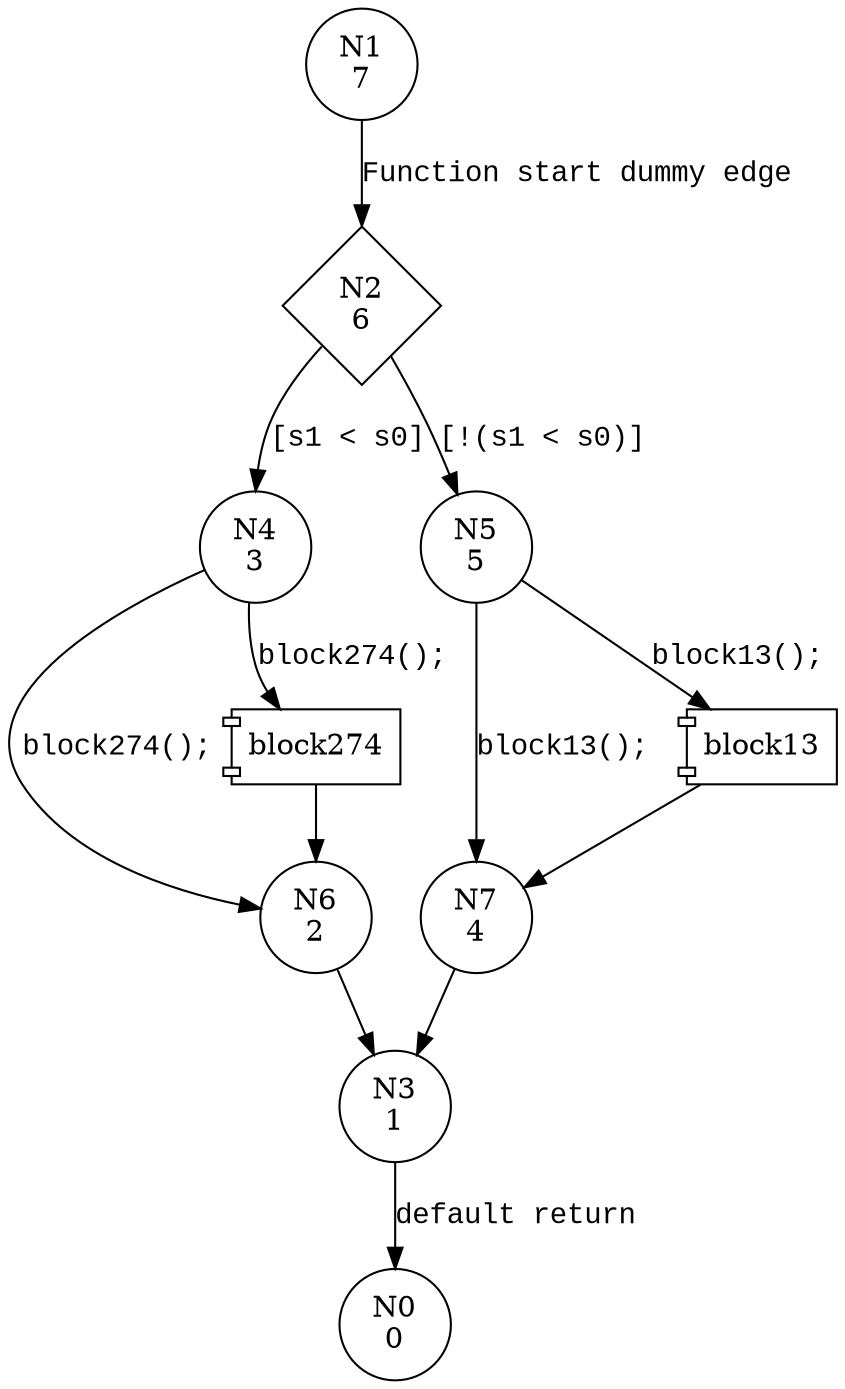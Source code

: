 digraph jump0 {
1 [shape="circle" label="N1\n7"]
2 [shape="diamond" label="N2\n6"]
4 [shape="circle" label="N4\n3"]
5 [shape="circle" label="N5\n5"]
7 [shape="circle" label="N7\n4"]
3 [shape="circle" label="N3\n1"]
0 [shape="circle" label="N0\n0"]
6 [shape="circle" label="N6\n2"]
1 -> 2 [label="Function start dummy edge" fontname="Courier New"]
2 -> 4 [label="[s1 < s0]" fontname="Courier New"]
2 -> 5 [label="[!(s1 < s0)]" fontname="Courier New"]
100327 [shape="component" label="block13"]
5 -> 100327 [label="block13();" fontname="Courier New"]
100327 -> 7 [label="" fontname="Courier New"]
5 -> 7 [label="block13();" fontname="Courier New"]
7 -> 3 [label="" fontname="Courier New"]
3 -> 0 [label="default return" fontname="Courier New"]
100328 [shape="component" label="block274"]
4 -> 100328 [label="block274();" fontname="Courier New"]
100328 -> 6 [label="" fontname="Courier New"]
4 -> 6 [label="block274();" fontname="Courier New"]
6 -> 3 [label="" fontname="Courier New"]
}